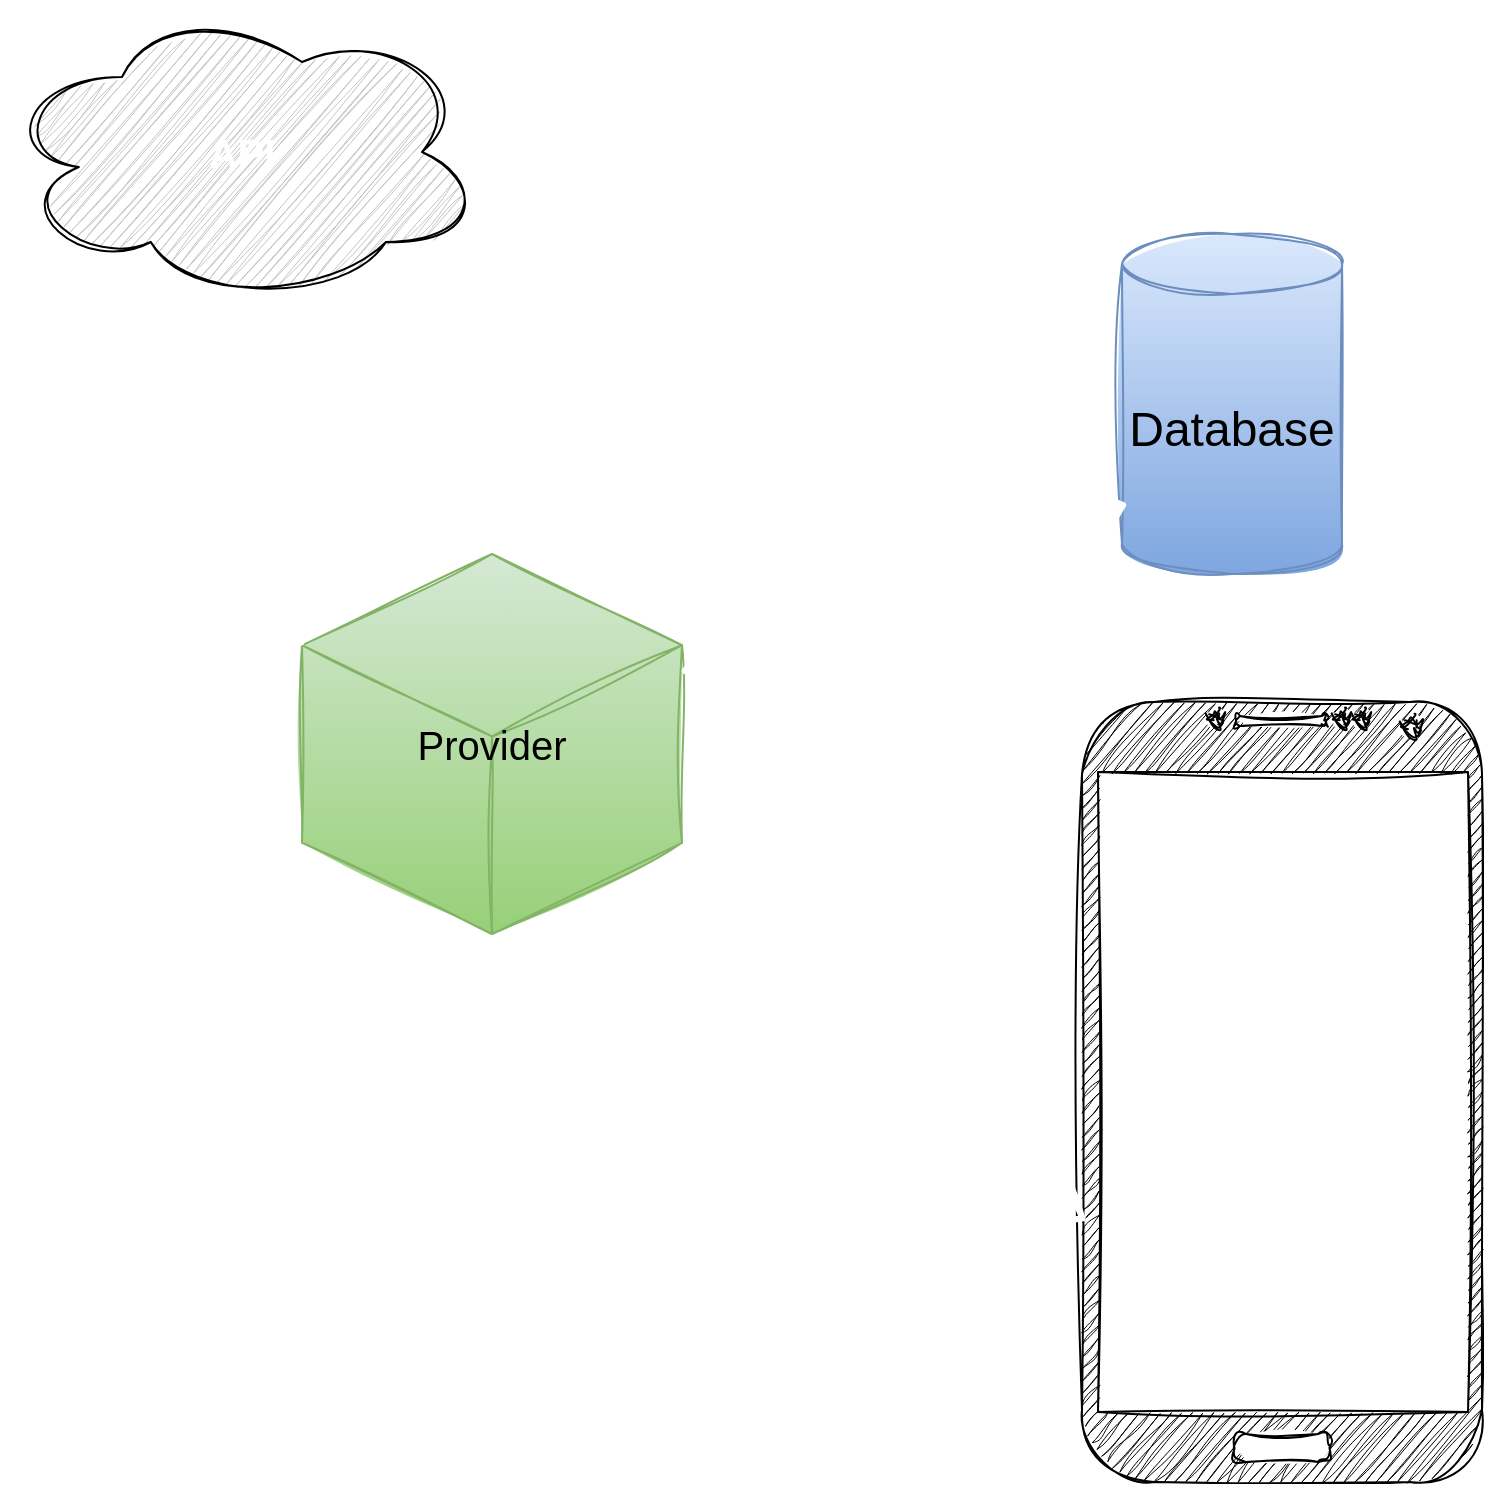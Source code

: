 <mxfile>
    <diagram id="fhnEadlHINhfprwiYyvm" name="Page-1">
        <mxGraphModel dx="3629" dy="896" grid="1" gridSize="10" guides="1" tooltips="1" connect="1" arrows="1" fold="1" page="1" pageScale="1" pageWidth="1169" pageHeight="827" math="0" shadow="0">
            <root>
                <mxCell id="0"/>
                <mxCell id="1" parent="0"/>
                <mxCell id="105" value="Database" style="shape=cylinder3;whiteSpace=wrap;html=1;boundedLbl=1;backgroundOutline=1;size=15;rounded=0;shadow=0;glass=0;fillStyle=solid;strokeColor=#6c8ebf;strokeWidth=1;fontSize=24;fillColor=#dae8fc;gradientColor=#7ea6e0;gradientDirection=south;sketch=1;curveFitting=1;jiggle=2;" parent="1" vertex="1">
                    <mxGeometry x="-1590" y="166" width="110" height="170" as="geometry"/>
                </mxCell>
                <mxCell id="107" value="&lt;b&gt;&lt;font color=&quot;#ffffff&quot; style=&quot;font-size: 20px;&quot;&gt;API&lt;/font&gt;&lt;/b&gt;" style="ellipse;shape=cloud;whiteSpace=wrap;html=1;fillColor=#C4C4C4;rounded=0;sketch=1;curveFitting=1;jiggle=2;" vertex="1" parent="1">
                    <mxGeometry x="-2150" y="50" width="240" height="150" as="geometry"/>
                </mxCell>
                <mxCell id="110" value="&lt;font color=&quot;#000000&quot;&gt;Provider&lt;/font&gt;" style="html=1;whiteSpace=wrap;shape=isoCube2;backgroundOutline=1;isoAngle=15;shadow=0;labelBackgroundColor=none;fontSize=20;fillColor=#d5e8d4;gradientColor=#97d077;gradientDirection=south;strokeColor=#82b366;rounded=0;sketch=1;curveFitting=1;jiggle=2;" vertex="1" parent="1">
                    <mxGeometry x="-2000" y="326" width="190" height="190" as="geometry"/>
                </mxCell>
                <mxCell id="114" value="" style="shape=flexArrow;endArrow=classic;startArrow=classic;html=1;strokeWidth=3;fontSize=20;fontColor=#000000;entryX=0.018;entryY=0.794;entryDx=0;entryDy=0;entryPerimeter=0;rounded=0;sketch=1;curveFitting=1;jiggle=2;fillColor=none;gradientColor=#b3b3b3;strokeColor=#FFFFFF;" edge="1" parent="1" source="110" target="105">
                    <mxGeometry width="100" height="100" relative="1" as="geometry">
                        <mxPoint x="-1500" y="490" as="sourcePoint"/>
                        <mxPoint x="-1400" y="390" as="targetPoint"/>
                    </mxGeometry>
                </mxCell>
                <mxCell id="118" value="" style="verticalLabelPosition=bottom;verticalAlign=top;html=1;shadow=0;dashed=0;strokeWidth=1;shape=mxgraph.android.phone2;glass=1;sketch=1;hachureGap=4;jiggle=2;curveFitting=1;fontFamily=Architects Daughter;fontSource=https%3A%2F%2Ffonts.googleapis.com%2Fcss%3Ffamily%3DArchitects%2BDaughter;fontSize=20;fillColor=#000000;" vertex="1" parent="1">
                    <mxGeometry x="-1610" y="400" width="200" height="390" as="geometry"/>
                </mxCell>
                <mxCell id="123" value="" style="shape=flexArrow;endArrow=classic;startArrow=classic;html=1;sketch=1;hachureGap=4;jiggle=2;curveFitting=1;fontFamily=Architects Daughter;fontSource=https%3A%2F%2Ffonts.googleapis.com%2Fcss%3Ffamily%3DArchitects%2BDaughter;fontSize=16;fontColor=#FFFFFF;entryX=0.008;entryY=0.664;entryDx=0;entryDy=0;entryPerimeter=0;exitX=0.676;exitY=0.951;exitDx=0;exitDy=0;exitPerimeter=0;fillColor=none;gradientColor=#d5739d;strokeColor=#FFFFFF;strokeWidth=3;" edge="1" parent="1" source="110" target="118">
                    <mxGeometry width="100" height="100" relative="1" as="geometry">
                        <mxPoint x="-1890" y="660" as="sourcePoint"/>
                        <mxPoint x="-1790" y="560" as="targetPoint"/>
                    </mxGeometry>
                </mxCell>
                <mxCell id="198" value="" style="shape=flexArrow;endArrow=classic;html=1;sketch=1;hachureGap=4;jiggle=2;curveFitting=1;strokeColor=#FFFFFF;strokeWidth=3;fontFamily=Architects Daughter;fontSource=https%3A%2F%2Ffonts.googleapis.com%2Fcss%3Ffamily%3DArchitects%2BDaughter;fontSize=16;fontColor=#FFFFFF;fillColor=none;entryX=0;entryY=0;entryDx=0;entryDy=45.615;entryPerimeter=0;exitX=0.494;exitY=0.972;exitDx=0;exitDy=0;exitPerimeter=0;" edge="1" parent="1" source="107" target="110">
                    <mxGeometry width="50" height="50" relative="1" as="geometry">
                        <mxPoint x="-2150" y="390" as="sourcePoint"/>
                        <mxPoint x="-1970" y="200" as="targetPoint"/>
                    </mxGeometry>
                </mxCell>
            </root>
        </mxGraphModel>
    </diagram>
</mxfile>